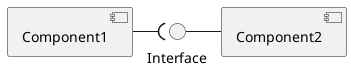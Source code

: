 @startuml
skinparam backgroundcolor transparent
component Component1
component Component2
circle Interface

Component1 -r-( Interface
Interface -r- Component2
@enduml